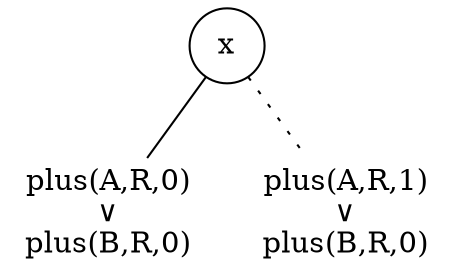 graph plus3res {
	x [shape=circle];
	lhs [shape=plaintext,label="plus(A,R,0)\n&#8744;\nplus(B,R,0)"];
	rhs [shape=plaintext,label="plus(A,R,1)\n&#8744;\nplus(B,R,0)"];
	x -- lhs;
	x -- rhs [style=dotted];
}